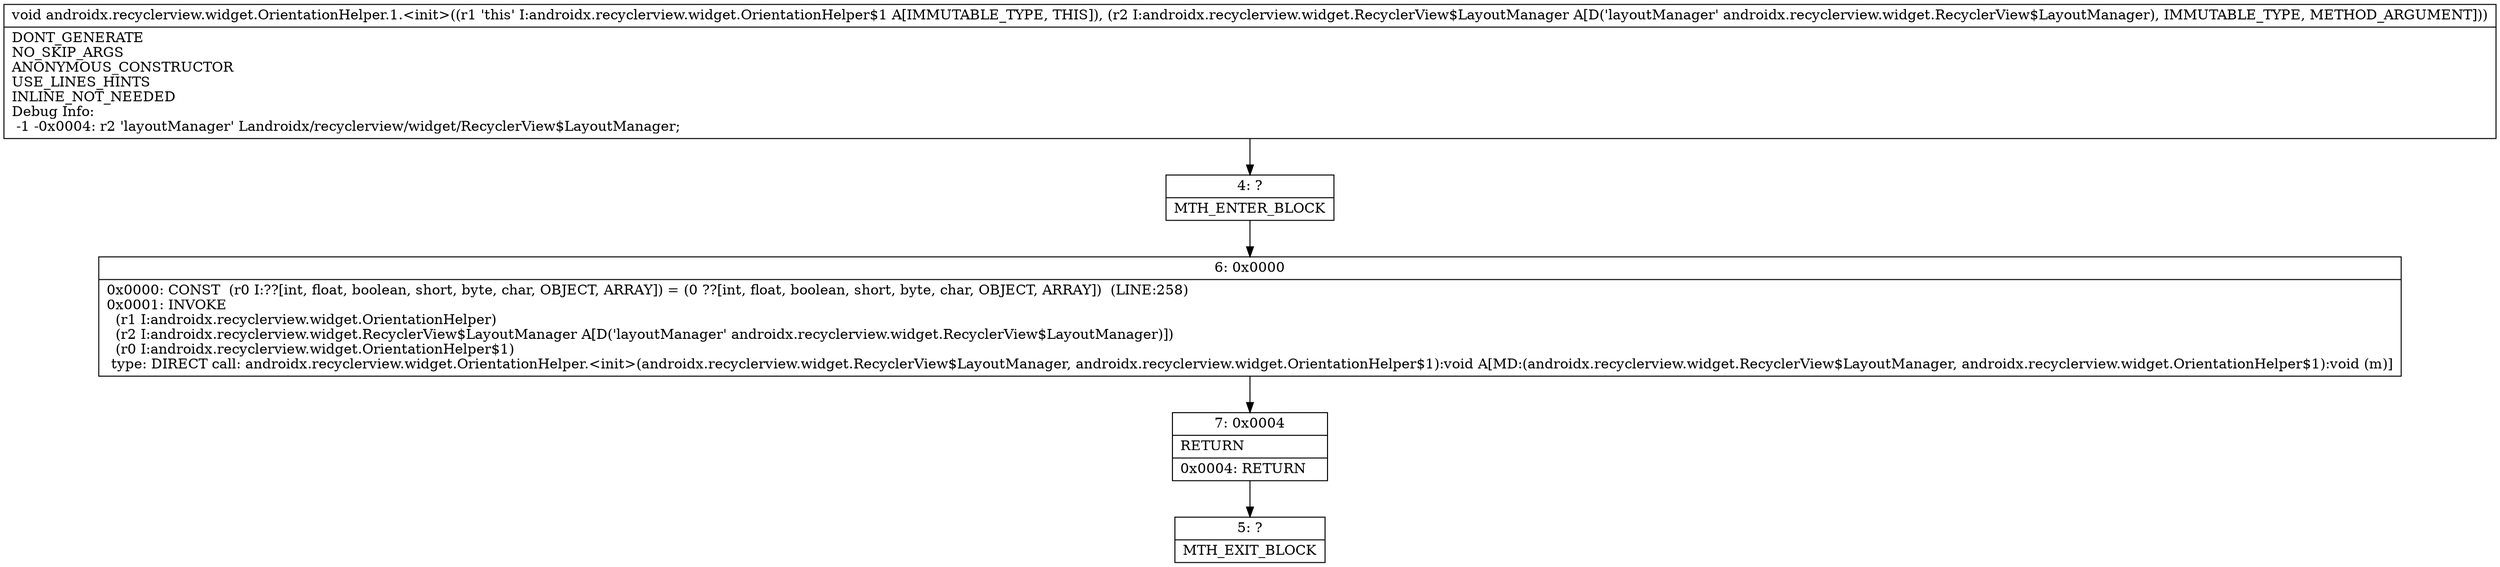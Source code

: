 digraph "CFG forandroidx.recyclerview.widget.OrientationHelper.1.\<init\>(Landroidx\/recyclerview\/widget\/RecyclerView$LayoutManager;)V" {
Node_4 [shape=record,label="{4\:\ ?|MTH_ENTER_BLOCK\l}"];
Node_6 [shape=record,label="{6\:\ 0x0000|0x0000: CONST  (r0 I:??[int, float, boolean, short, byte, char, OBJECT, ARRAY]) = (0 ??[int, float, boolean, short, byte, char, OBJECT, ARRAY])  (LINE:258)\l0x0001: INVOKE  \l  (r1 I:androidx.recyclerview.widget.OrientationHelper)\l  (r2 I:androidx.recyclerview.widget.RecyclerView$LayoutManager A[D('layoutManager' androidx.recyclerview.widget.RecyclerView$LayoutManager)])\l  (r0 I:androidx.recyclerview.widget.OrientationHelper$1)\l type: DIRECT call: androidx.recyclerview.widget.OrientationHelper.\<init\>(androidx.recyclerview.widget.RecyclerView$LayoutManager, androidx.recyclerview.widget.OrientationHelper$1):void A[MD:(androidx.recyclerview.widget.RecyclerView$LayoutManager, androidx.recyclerview.widget.OrientationHelper$1):void (m)]\l}"];
Node_7 [shape=record,label="{7\:\ 0x0004|RETURN\l|0x0004: RETURN   \l}"];
Node_5 [shape=record,label="{5\:\ ?|MTH_EXIT_BLOCK\l}"];
MethodNode[shape=record,label="{void androidx.recyclerview.widget.OrientationHelper.1.\<init\>((r1 'this' I:androidx.recyclerview.widget.OrientationHelper$1 A[IMMUTABLE_TYPE, THIS]), (r2 I:androidx.recyclerview.widget.RecyclerView$LayoutManager A[D('layoutManager' androidx.recyclerview.widget.RecyclerView$LayoutManager), IMMUTABLE_TYPE, METHOD_ARGUMENT]))  | DONT_GENERATE\lNO_SKIP_ARGS\lANONYMOUS_CONSTRUCTOR\lUSE_LINES_HINTS\lINLINE_NOT_NEEDED\lDebug Info:\l  \-1 \-0x0004: r2 'layoutManager' Landroidx\/recyclerview\/widget\/RecyclerView$LayoutManager;\l}"];
MethodNode -> Node_4;Node_4 -> Node_6;
Node_6 -> Node_7;
Node_7 -> Node_5;
}

